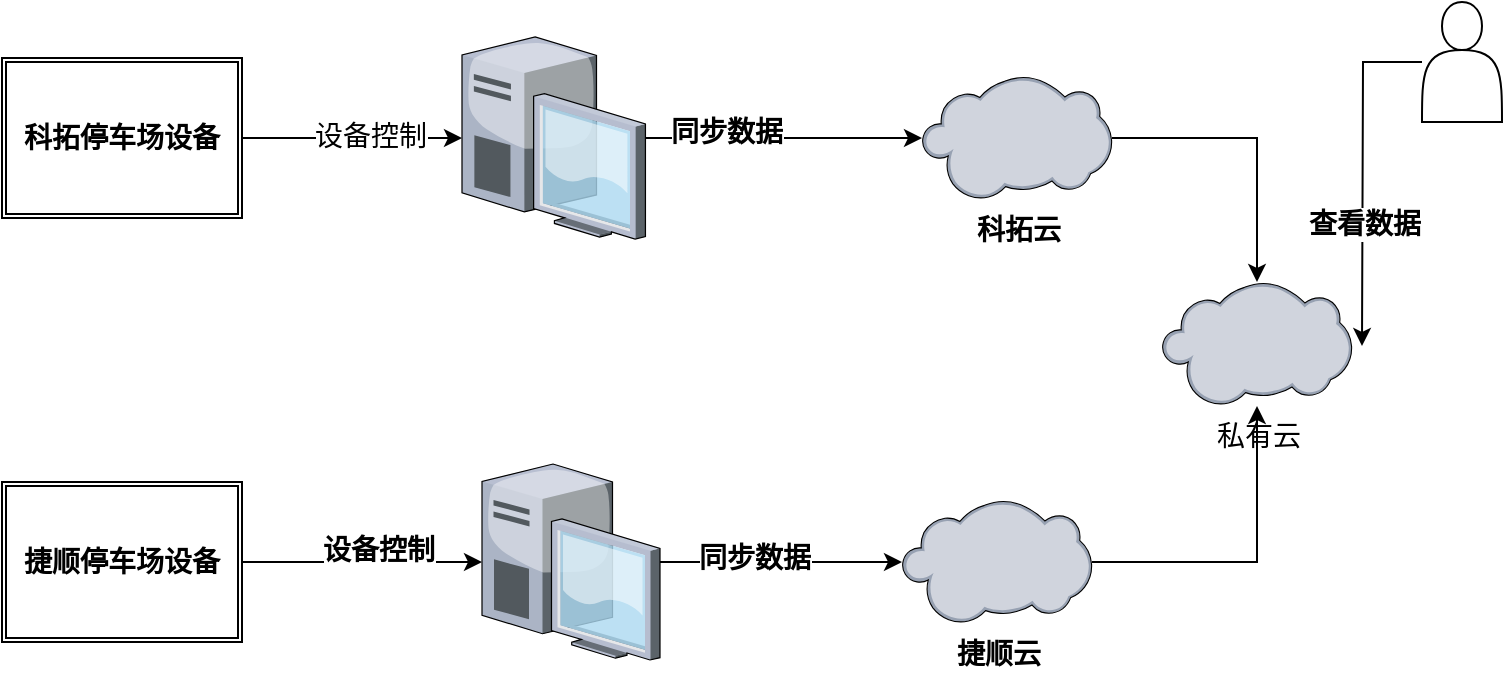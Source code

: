 <mxfile version="12.4.7" type="github">
  <diagram name="Page-1" id="822b0af5-4adb-64df-f703-e8dfc1f81529">
    <mxGraphModel dx="1108" dy="400" grid="1" gridSize="10" guides="1" tooltips="1" connect="1" arrows="1" fold="1" page="1" pageScale="1" pageWidth="1100" pageHeight="850" background="#ffffff" math="0" shadow="0">
      <root>
        <mxCell id="0"/>
        <mxCell id="1" parent="0"/>
        <mxCell id="JhHzv592Icp3fgC0ysYY-1" style="edgeStyle=orthogonalEdgeStyle;rounded=0;orthogonalLoop=1;jettySize=auto;html=1;" edge="1" parent="1" source="JhHzv592Icp3fgC0ysYY-3" target="JhHzv592Icp3fgC0ysYY-13">
          <mxGeometry relative="1" as="geometry"/>
        </mxCell>
        <mxCell id="JhHzv592Icp3fgC0ysYY-2" value="&lt;b&gt;&lt;font style=&quot;font-size: 14px&quot;&gt;同步数据&lt;/font&gt;&lt;/b&gt;" style="text;html=1;align=center;verticalAlign=middle;resizable=0;points=[];labelBackgroundColor=#ffffff;" vertex="1" connectable="0" parent="JhHzv592Icp3fgC0ysYY-1">
          <mxGeometry x="0.003" y="29" relative="1" as="geometry">
            <mxPoint x="-29" y="26" as="offset"/>
          </mxGeometry>
        </mxCell>
        <mxCell id="JhHzv592Icp3fgC0ysYY-3" value="" style="verticalLabelPosition=bottom;aspect=fixed;html=1;verticalAlign=top;strokeColor=none;align=center;outlineConnect=0;shape=mxgraph.citrix.desktop;" vertex="1" parent="1">
          <mxGeometry x="250" y="57.5" width="91.72" height="101" as="geometry"/>
        </mxCell>
        <mxCell id="JhHzv592Icp3fgC0ysYY-4" style="edgeStyle=orthogonalEdgeStyle;rounded=0;orthogonalLoop=1;jettySize=auto;html=1;" edge="1" parent="1" source="JhHzv592Icp3fgC0ysYY-6" target="JhHzv592Icp3fgC0ysYY-14">
          <mxGeometry relative="1" as="geometry"/>
        </mxCell>
        <mxCell id="JhHzv592Icp3fgC0ysYY-5" value="&lt;font style=&quot;font-size: 14px&quot;&gt;&lt;b&gt;同步数据&lt;/b&gt;&lt;/font&gt;" style="text;html=1;align=center;verticalAlign=middle;resizable=0;points=[];labelBackgroundColor=#ffffff;" vertex="1" connectable="0" parent="JhHzv592Icp3fgC0ysYY-4">
          <mxGeometry x="-0.22" y="2" relative="1" as="geometry">
            <mxPoint as="offset"/>
          </mxGeometry>
        </mxCell>
        <mxCell id="JhHzv592Icp3fgC0ysYY-6" value="" style="verticalLabelPosition=bottom;aspect=fixed;html=1;verticalAlign=top;strokeColor=none;align=center;outlineConnect=0;shape=mxgraph.citrix.desktop;" vertex="1" parent="1">
          <mxGeometry x="260" y="271" width="89" height="98" as="geometry"/>
        </mxCell>
        <mxCell id="JhHzv592Icp3fgC0ysYY-7" style="edgeStyle=orthogonalEdgeStyle;rounded=0;orthogonalLoop=1;jettySize=auto;html=1;" edge="1" parent="1" source="JhHzv592Icp3fgC0ysYY-9" target="JhHzv592Icp3fgC0ysYY-3">
          <mxGeometry relative="1" as="geometry"/>
        </mxCell>
        <mxCell id="JhHzv592Icp3fgC0ysYY-8" value="&lt;font style=&quot;font-size: 14px&quot;&gt;设备控制&lt;/font&gt;" style="text;html=1;align=center;verticalAlign=middle;resizable=0;points=[];labelBackgroundColor=#ffffff;" vertex="1" connectable="0" parent="JhHzv592Icp3fgC0ysYY-7">
          <mxGeometry x="0.159" y="1" relative="1" as="geometry">
            <mxPoint as="offset"/>
          </mxGeometry>
        </mxCell>
        <mxCell id="JhHzv592Icp3fgC0ysYY-9" value="&lt;font style=&quot;font-size: 14px&quot;&gt;&lt;b&gt;科拓停车场设备&lt;/b&gt;&lt;/font&gt;" style="shape=ext;double=1;rounded=0;whiteSpace=wrap;html=1;" vertex="1" parent="1">
          <mxGeometry x="20" y="68" width="120" height="80" as="geometry"/>
        </mxCell>
        <mxCell id="JhHzv592Icp3fgC0ysYY-10" style="edgeStyle=orthogonalEdgeStyle;rounded=0;orthogonalLoop=1;jettySize=auto;html=1;" edge="1" parent="1" source="JhHzv592Icp3fgC0ysYY-12" target="JhHzv592Icp3fgC0ysYY-6">
          <mxGeometry relative="1" as="geometry"/>
        </mxCell>
        <mxCell id="JhHzv592Icp3fgC0ysYY-11" value="&lt;b&gt;&lt;font style=&quot;font-size: 14px&quot;&gt;设备控制&lt;/font&gt;&lt;/b&gt;" style="text;html=1;align=center;verticalAlign=middle;resizable=0;points=[];labelBackgroundColor=#ffffff;" vertex="1" connectable="0" parent="JhHzv592Icp3fgC0ysYY-10">
          <mxGeometry x="0.131" y="6" relative="1" as="geometry">
            <mxPoint as="offset"/>
          </mxGeometry>
        </mxCell>
        <mxCell id="JhHzv592Icp3fgC0ysYY-12" value="&lt;font style=&quot;font-size: 14px&quot;&gt;&lt;b&gt;捷顺停车场设备&lt;/b&gt;&lt;/font&gt;" style="shape=ext;double=1;rounded=0;whiteSpace=wrap;html=1;" vertex="1" parent="1">
          <mxGeometry x="20" y="280" width="120" height="80" as="geometry"/>
        </mxCell>
        <mxCell id="JhHzv592Icp3fgC0ysYY-27" style="edgeStyle=orthogonalEdgeStyle;rounded=0;orthogonalLoop=1;jettySize=auto;html=1;" edge="1" parent="1" source="JhHzv592Icp3fgC0ysYY-13" target="JhHzv592Icp3fgC0ysYY-26">
          <mxGeometry relative="1" as="geometry"/>
        </mxCell>
        <mxCell id="JhHzv592Icp3fgC0ysYY-13" value="&lt;b&gt;&lt;font style=&quot;font-size: 14px&quot;&gt;科拓云&lt;/font&gt;&lt;/b&gt;" style="verticalLabelPosition=bottom;aspect=fixed;html=1;verticalAlign=top;strokeColor=none;align=center;outlineConnect=0;shape=mxgraph.citrix.cloud;" vertex="1" parent="1">
          <mxGeometry x="480" y="77" width="95" height="62" as="geometry"/>
        </mxCell>
        <mxCell id="JhHzv592Icp3fgC0ysYY-28" style="edgeStyle=orthogonalEdgeStyle;rounded=0;orthogonalLoop=1;jettySize=auto;html=1;" edge="1" parent="1" source="JhHzv592Icp3fgC0ysYY-14" target="JhHzv592Icp3fgC0ysYY-26">
          <mxGeometry relative="1" as="geometry"/>
        </mxCell>
        <mxCell id="JhHzv592Icp3fgC0ysYY-14" value="&lt;font style=&quot;font-size: 14px&quot;&gt;&lt;b&gt;捷顺云&lt;/b&gt;&lt;/font&gt;" style="verticalLabelPosition=bottom;aspect=fixed;html=1;verticalAlign=top;strokeColor=none;align=center;outlineConnect=0;shape=mxgraph.citrix.cloud;" vertex="1" parent="1">
          <mxGeometry x="470" y="289" width="95" height="62" as="geometry"/>
        </mxCell>
        <mxCell id="JhHzv592Icp3fgC0ysYY-26" value="&lt;font style=&quot;font-size: 14px&quot;&gt;私有云&lt;/font&gt;" style="verticalLabelPosition=bottom;aspect=fixed;html=1;verticalAlign=top;strokeColor=none;align=center;outlineConnect=0;shape=mxgraph.citrix.cloud;" vertex="1" parent="1">
          <mxGeometry x="600" y="180" width="95" height="62" as="geometry"/>
        </mxCell>
        <mxCell id="JhHzv592Icp3fgC0ysYY-31" style="edgeStyle=orthogonalEdgeStyle;rounded=0;orthogonalLoop=1;jettySize=auto;html=1;" edge="1" parent="1" source="JhHzv592Icp3fgC0ysYY-30">
          <mxGeometry relative="1" as="geometry">
            <mxPoint x="700" y="212" as="targetPoint"/>
          </mxGeometry>
        </mxCell>
        <mxCell id="JhHzv592Icp3fgC0ysYY-32" value="&lt;b&gt;&lt;font style=&quot;font-size: 14px&quot;&gt;查看数据&lt;/font&gt;&lt;/b&gt;" style="text;html=1;align=center;verticalAlign=middle;resizable=0;points=[];labelBackgroundColor=#ffffff;" vertex="1" connectable="0" parent="JhHzv592Icp3fgC0ysYY-31">
          <mxGeometry x="0.289" y="1" relative="1" as="geometry">
            <mxPoint as="offset"/>
          </mxGeometry>
        </mxCell>
        <mxCell id="JhHzv592Icp3fgC0ysYY-30" value="" style="shape=actor;whiteSpace=wrap;html=1;" vertex="1" parent="1">
          <mxGeometry x="730" y="40" width="40" height="60" as="geometry"/>
        </mxCell>
      </root>
    </mxGraphModel>
  </diagram>
</mxfile>
